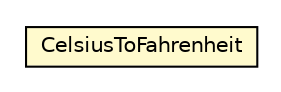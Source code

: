 #!/usr/local/bin/dot
#
# Class diagram 
# Generated by UMLGraph version R5_6-24-gf6e263 (http://www.umlgraph.org/)
#

digraph G {
	edge [fontname="Helvetica",fontsize=10,labelfontname="Helvetica",labelfontsize=10];
	node [fontname="Helvetica",fontsize=10,shape=plaintext];
	nodesep=0.25;
	ranksep=0.5;
	// com.w3schools.webservices.CelsiusToFahrenheit
	c381 [label=<<table title="com.w3schools.webservices.CelsiusToFahrenheit" border="0" cellborder="1" cellspacing="0" cellpadding="2" port="p" bgcolor="lemonChiffon" href="./CelsiusToFahrenheit.html">
		<tr><td><table border="0" cellspacing="0" cellpadding="1">
<tr><td align="center" balign="center"> CelsiusToFahrenheit </td></tr>
		</table></td></tr>
		</table>>, URL="./CelsiusToFahrenheit.html", fontname="Helvetica", fontcolor="black", fontsize=10.0];
}


